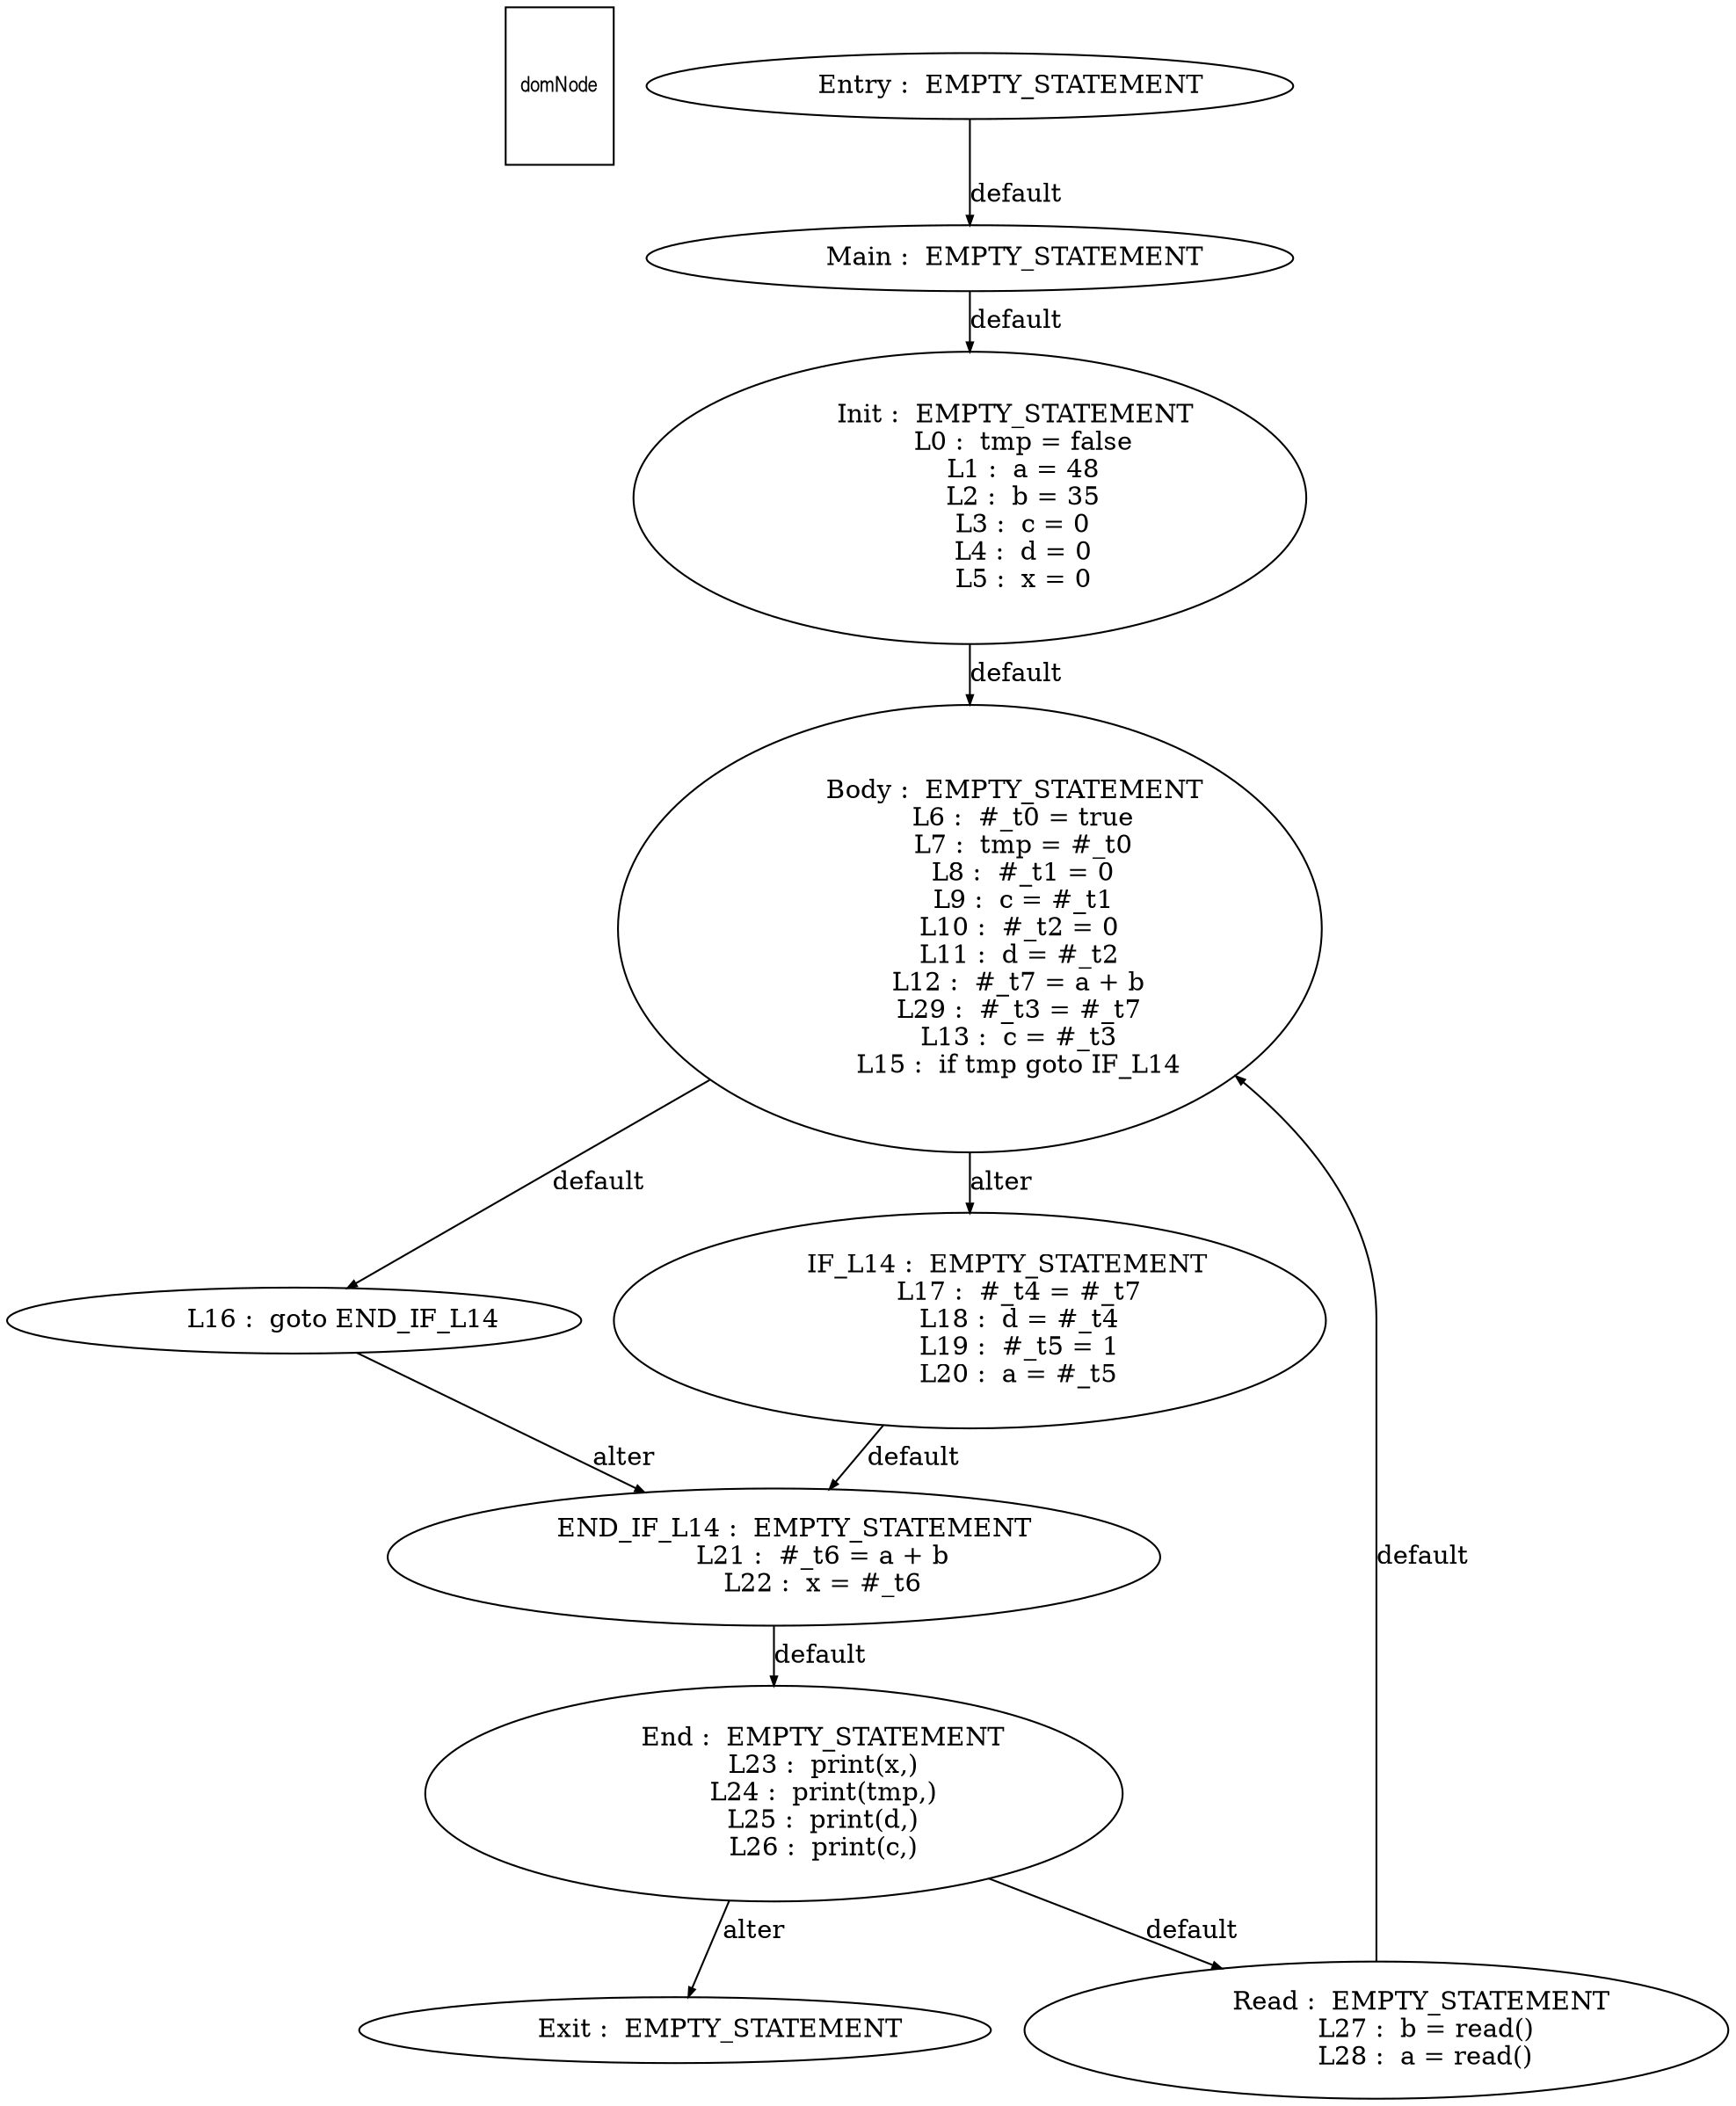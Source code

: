 digraph G {
  ranksep=.25;
  edge [arrowsize=.5]
  domNode [shape=rectangle, fontname="ArialNarrow",
        fontsize=12,  height=1.2];
  "           Main :  EMPTY_STATEMENT
"; "           Init :  EMPTY_STATEMENT
             L0 :  tmp = false
             L1 :  a = 48
             L2 :  b = 35
             L3 :  c = 0
             L4 :  d = 0
             L5 :  x = 0
"; "           Body :  EMPTY_STATEMENT
             L6 :  #_t0 = true
             L7 :  tmp = #_t0
             L8 :  #_t1 = 0
             L9 :  c = #_t1
            L10 :  #_t2 = 0
            L11 :  d = #_t2
            L12 :  #_t7 = a + b
            L29 :  #_t3 = #_t7
            L13 :  c = #_t3
            L15 :  if tmp goto IF_L14
"; "            L16 :  goto END_IF_L14
"; "         IF_L14 :  EMPTY_STATEMENT
            L17 :  #_t4 = #_t7
            L18 :  d = #_t4
            L19 :  #_t5 = 1
            L20 :  a = #_t5
"; "     END_IF_L14 :  EMPTY_STATEMENT
            L21 :  #_t6 = a + b
            L22 :  x = #_t6
"; "          Entry :  EMPTY_STATEMENT
"; "            End :  EMPTY_STATEMENT
            L23 :  print(x,)
            L24 :  print(tmp,)
            L25 :  print(d,)
            L26 :  print(c,)
"; "           Exit :  EMPTY_STATEMENT
"; "           Read :  EMPTY_STATEMENT
            L27 :  b = read()
            L28 :  a = read()
"; 
  "           Main :  EMPTY_STATEMENT
" -> "           Init :  EMPTY_STATEMENT
             L0 :  tmp = false
             L1 :  a = 48
             L2 :  b = 35
             L3 :  c = 0
             L4 :  d = 0
             L5 :  x = 0
"  [label="default"];
  "           Init :  EMPTY_STATEMENT
             L0 :  tmp = false
             L1 :  a = 48
             L2 :  b = 35
             L3 :  c = 0
             L4 :  d = 0
             L5 :  x = 0
" -> "           Body :  EMPTY_STATEMENT
             L6 :  #_t0 = true
             L7 :  tmp = #_t0
             L8 :  #_t1 = 0
             L9 :  c = #_t1
            L10 :  #_t2 = 0
            L11 :  d = #_t2
            L12 :  #_t7 = a + b
            L29 :  #_t3 = #_t7
            L13 :  c = #_t3
            L15 :  if tmp goto IF_L14
"  [label="default"];
  "           Body :  EMPTY_STATEMENT
             L6 :  #_t0 = true
             L7 :  tmp = #_t0
             L8 :  #_t1 = 0
             L9 :  c = #_t1
            L10 :  #_t2 = 0
            L11 :  d = #_t2
            L12 :  #_t7 = a + b
            L29 :  #_t3 = #_t7
            L13 :  c = #_t3
            L15 :  if tmp goto IF_L14
" -> "            L16 :  goto END_IF_L14
"  [label="default"];
  "           Body :  EMPTY_STATEMENT
             L6 :  #_t0 = true
             L7 :  tmp = #_t0
             L8 :  #_t1 = 0
             L9 :  c = #_t1
            L10 :  #_t2 = 0
            L11 :  d = #_t2
            L12 :  #_t7 = a + b
            L29 :  #_t3 = #_t7
            L13 :  c = #_t3
            L15 :  if tmp goto IF_L14
" -> "         IF_L14 :  EMPTY_STATEMENT
            L17 :  #_t4 = #_t7
            L18 :  d = #_t4
            L19 :  #_t5 = 1
            L20 :  a = #_t5
"  [label="alter"];
  "            L16 :  goto END_IF_L14
" -> "     END_IF_L14 :  EMPTY_STATEMENT
            L21 :  #_t6 = a + b
            L22 :  x = #_t6
"  [label="alter"];
  "         IF_L14 :  EMPTY_STATEMENT
            L17 :  #_t4 = #_t7
            L18 :  d = #_t4
            L19 :  #_t5 = 1
            L20 :  a = #_t5
" -> "     END_IF_L14 :  EMPTY_STATEMENT
            L21 :  #_t6 = a + b
            L22 :  x = #_t6
"  [label="default"];
  "     END_IF_L14 :  EMPTY_STATEMENT
            L21 :  #_t6 = a + b
            L22 :  x = #_t6
" -> "            End :  EMPTY_STATEMENT
            L23 :  print(x,)
            L24 :  print(tmp,)
            L25 :  print(d,)
            L26 :  print(c,)
"  [label="default"];
  "          Entry :  EMPTY_STATEMENT
" -> "           Main :  EMPTY_STATEMENT
"  [label="default"];
  "            End :  EMPTY_STATEMENT
            L23 :  print(x,)
            L24 :  print(tmp,)
            L25 :  print(d,)
            L26 :  print(c,)
" -> "           Read :  EMPTY_STATEMENT
            L27 :  b = read()
            L28 :  a = read()
"  [label="default"];
  "            End :  EMPTY_STATEMENT
            L23 :  print(x,)
            L24 :  print(tmp,)
            L25 :  print(d,)
            L26 :  print(c,)
" -> "           Exit :  EMPTY_STATEMENT
"  [label="alter"];
  "           Read :  EMPTY_STATEMENT
            L27 :  b = read()
            L28 :  a = read()
" -> "           Body :  EMPTY_STATEMENT
             L6 :  #_t0 = true
             L7 :  tmp = #_t0
             L8 :  #_t1 = 0
             L9 :  c = #_t1
            L10 :  #_t2 = 0
            L11 :  d = #_t2
            L12 :  #_t7 = a + b
            L29 :  #_t3 = #_t7
            L13 :  c = #_t3
            L15 :  if tmp goto IF_L14
"  [label="default"];
}
